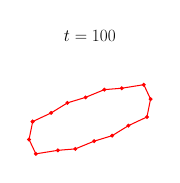 \begin{tikzpicture}[scale=0.25]

\begin{axis}[
  xmin = -3.1,
  xmax = 3.1,
  ymin = -3.1,
  ymax = 3.1,
  scale only axis,
  axis equal image,
  hide axis,
  title = {\Huge$t=100$}
  ]

\addplot [mark=*,red,line width=1.5] table{
-2.473e+00 -9.995e-02
-2.63e+00 -8.737e-01
-2.337e+00 -1.497e+00
-1.382e+00 -1.344e+00
-6.285e-01 -1.283e+00
1.864e-01 -9.478e-01
9.689e-01 -7.098e-01
1.671e+00 -2.769e-01
2.473e+00 9.995e-02
2.63e+00 8.737e-01
2.337e+00 1.497e+00
1.382e+00 1.344e+00
6.285e-01 1.283e+00
-1.864e-01 9.478e-01
-9.689e-01 7.098e-01
-1.671e+00 2.769e-01
-2.473e+00 -9.995e-02
};


\end{axis}


\end{tikzpicture}

